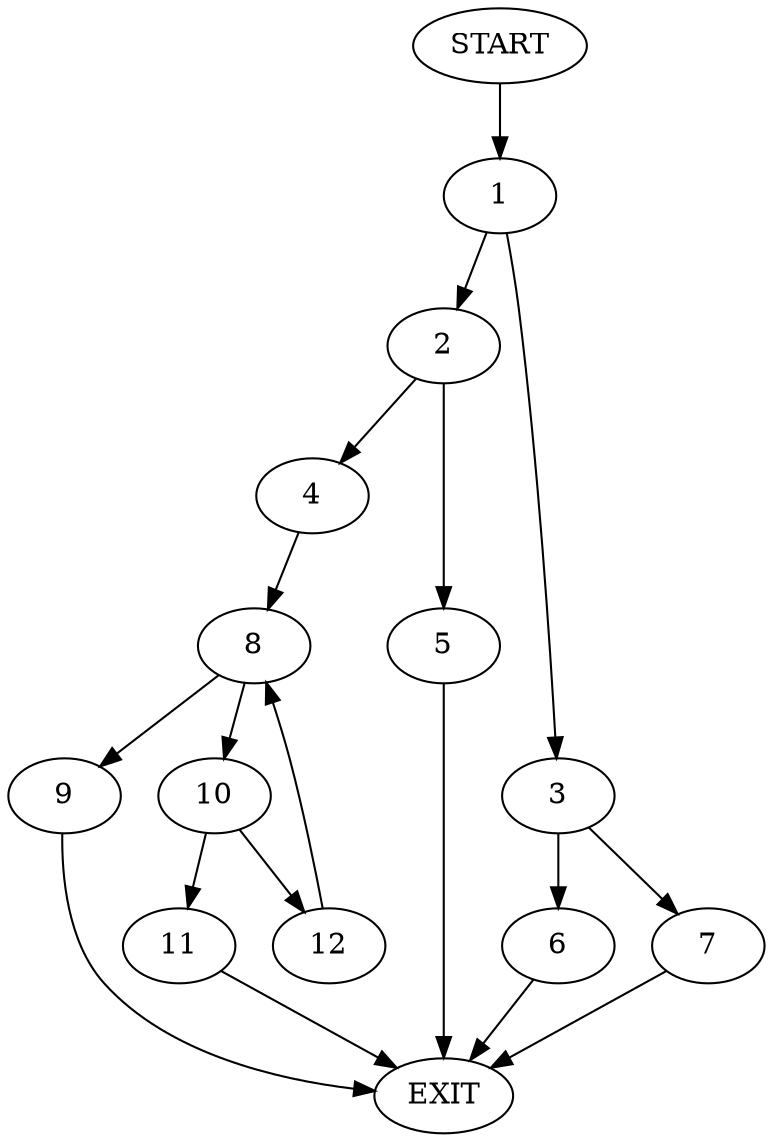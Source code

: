 digraph {
0 [label="START"]
13 [label="EXIT"]
0 -> 1
1 -> 2
1 -> 3
2 -> 4
2 -> 5
3 -> 6
3 -> 7
6 -> 13
7 -> 13
5 -> 13
4 -> 8
8 -> 9
8 -> 10
9 -> 13
10 -> 11
10 -> 12
12 -> 8
11 -> 13
}
